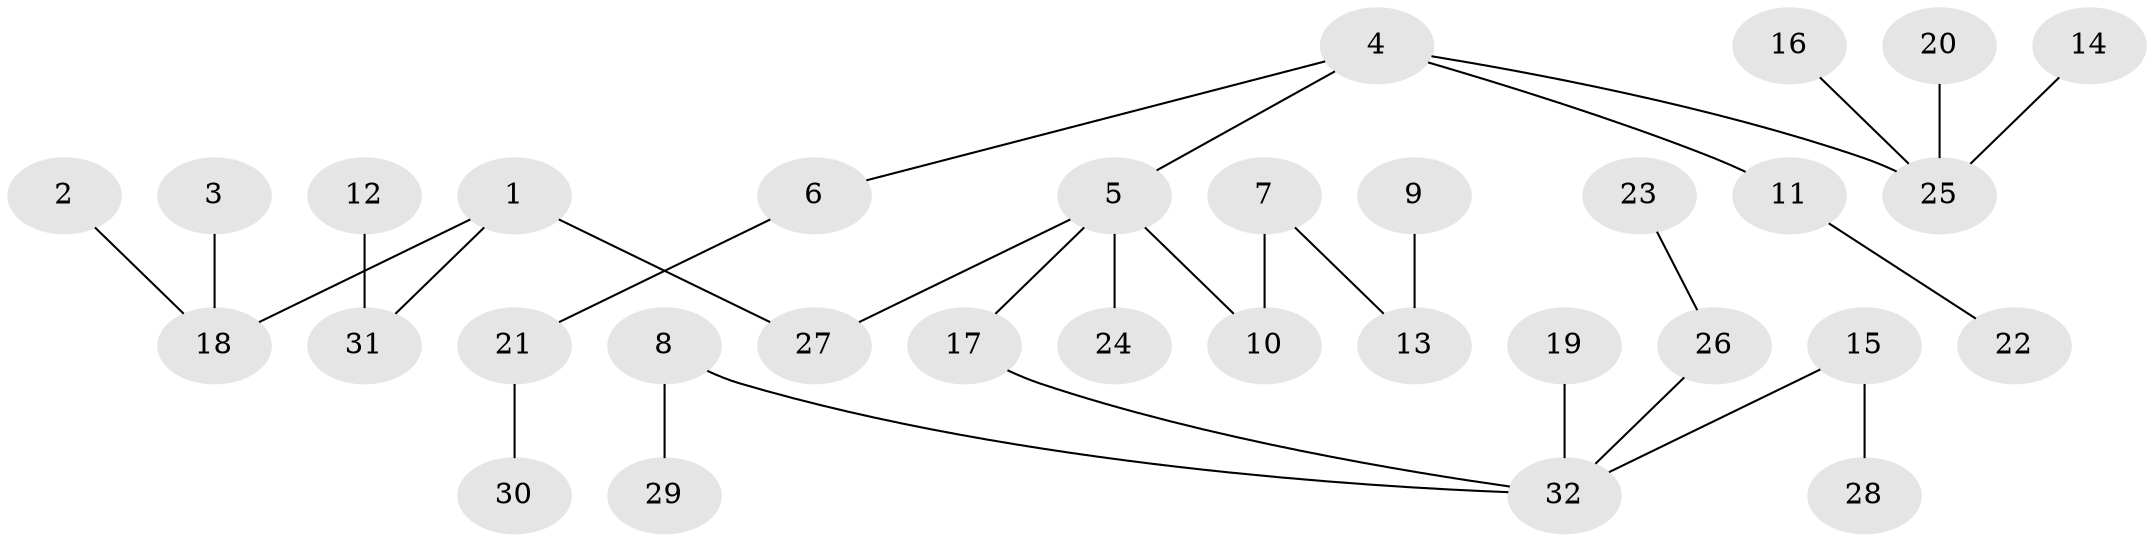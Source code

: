 // original degree distribution, {4: 0.03125, 3: 0.1875, 2: 0.21875, 5: 0.046875, 1: 0.5, 7: 0.015625}
// Generated by graph-tools (version 1.1) at 2025/02/03/09/25 03:02:30]
// undirected, 32 vertices, 31 edges
graph export_dot {
graph [start="1"]
  node [color=gray90,style=filled];
  1;
  2;
  3;
  4;
  5;
  6;
  7;
  8;
  9;
  10;
  11;
  12;
  13;
  14;
  15;
  16;
  17;
  18;
  19;
  20;
  21;
  22;
  23;
  24;
  25;
  26;
  27;
  28;
  29;
  30;
  31;
  32;
  1 -- 18 [weight=1.0];
  1 -- 27 [weight=1.0];
  1 -- 31 [weight=1.0];
  2 -- 18 [weight=1.0];
  3 -- 18 [weight=1.0];
  4 -- 5 [weight=1.0];
  4 -- 6 [weight=1.0];
  4 -- 11 [weight=1.0];
  4 -- 25 [weight=1.0];
  5 -- 10 [weight=1.0];
  5 -- 17 [weight=1.0];
  5 -- 24 [weight=1.0];
  5 -- 27 [weight=1.0];
  6 -- 21 [weight=1.0];
  7 -- 10 [weight=1.0];
  7 -- 13 [weight=1.0];
  8 -- 29 [weight=1.0];
  8 -- 32 [weight=1.0];
  9 -- 13 [weight=1.0];
  11 -- 22 [weight=1.0];
  12 -- 31 [weight=1.0];
  14 -- 25 [weight=1.0];
  15 -- 28 [weight=1.0];
  15 -- 32 [weight=1.0];
  16 -- 25 [weight=1.0];
  17 -- 32 [weight=1.0];
  19 -- 32 [weight=1.0];
  20 -- 25 [weight=1.0];
  21 -- 30 [weight=1.0];
  23 -- 26 [weight=1.0];
  26 -- 32 [weight=1.0];
}
